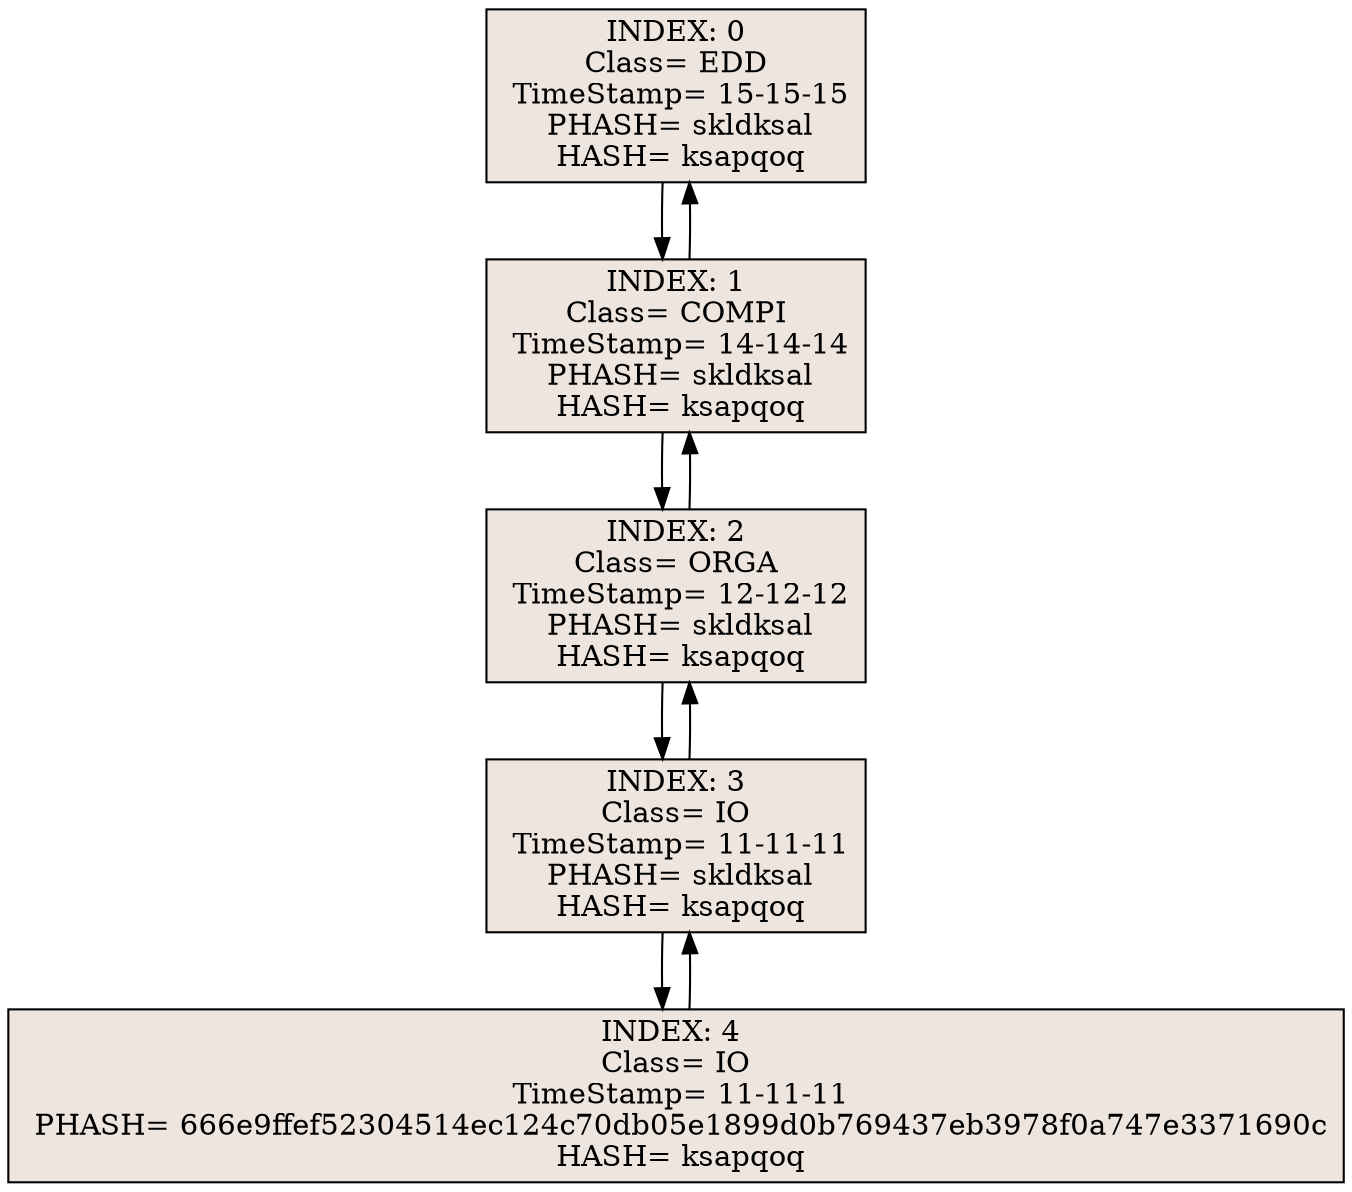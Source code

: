 digraph G { 
3555523[shape=record, style=filled, fillcolor=seashell2,label="INDEX: 0&#92;n Class= EDD &#92;n TimeStamp= 15-15-15&#92;n PHASH= skldksal&#92;n HASH= ksapqoq"];
3555523->3555529
3555529->3555523
3555529[shape=record, style=filled, fillcolor=seashell2,label="INDEX: 1&#92;n Class= COMPI &#92;n TimeStamp= 14-14-14&#92;n PHASH= skldksal&#92;n HASH= ksapqoq"];
3555529->3560739
3560739->3555529
3560739[shape=record, style=filled, fillcolor=seashell2,label="INDEX: 2&#92;n Class= ORGA &#92;n TimeStamp= 12-12-12&#92;n PHASH= skldksal&#92;n HASH= ksapqoq"];
3560739->3560725
3560725->3560739
3560725[shape=record, style=filled, fillcolor=seashell2,label="INDEX: 3&#92;n Class= IO &#92;n TimeStamp= 11-11-11&#92;n PHASH= skldksal&#92;n HASH= ksapqoq"];
3560725->3560711
3560711->3560725
3560711[shape=record, style=filled, fillcolor=seashell2,label="INDEX: 4 &#92;n Class= IO &#92;n TimeStamp= 11-11-11&#92;n PHASH= 666e9ffef52304514ec124c70db05e1899d0b769437eb3978f0a747e3371690c&#92;n HASH= ksapqoq"];
}
